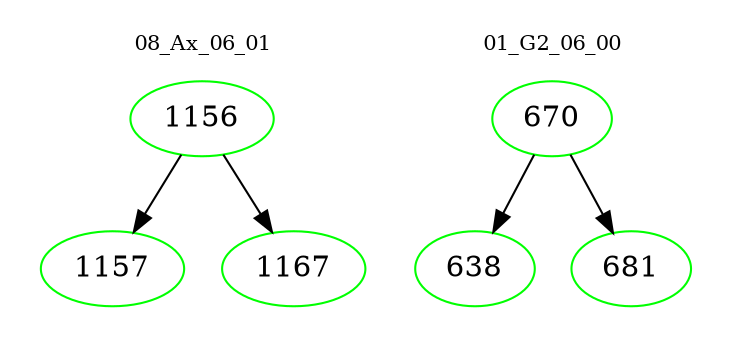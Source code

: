 digraph{
subgraph cluster_0 {
color = white
label = "08_Ax_06_01";
fontsize=10;
T0_1156 [label="1156", color="green"]
T0_1156 -> T0_1157 [color="black"]
T0_1157 [label="1157", color="green"]
T0_1156 -> T0_1167 [color="black"]
T0_1167 [label="1167", color="green"]
}
subgraph cluster_1 {
color = white
label = "01_G2_06_00";
fontsize=10;
T1_670 [label="670", color="green"]
T1_670 -> T1_638 [color="black"]
T1_638 [label="638", color="green"]
T1_670 -> T1_681 [color="black"]
T1_681 [label="681", color="green"]
}
}
